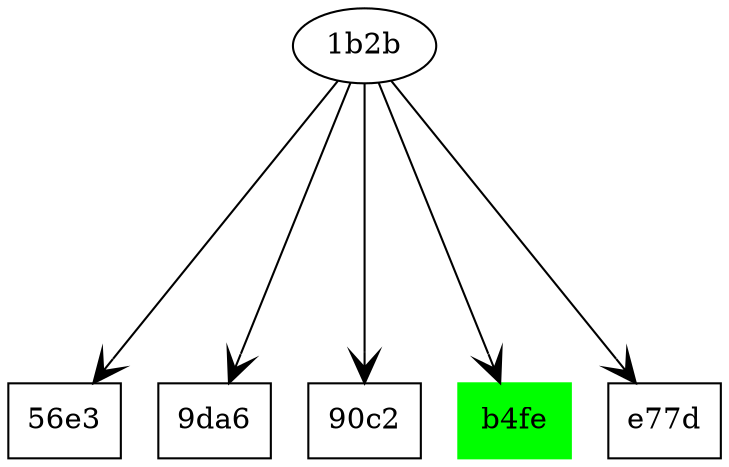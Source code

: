 // Also Likes Graph
digraph also_likes {
	edge [arrowhead=vee arrowsize=1.5]
	ranksep=2
	"56e3" [label="56e3" shape=box]
	"1b2b" [label="1b2b"]
	"1b2b" -> "56e3"
	"9da6" [label="9da6" shape=box]
	"1b2b" [label="1b2b"]
	"1b2b" -> "9da6"
	"90c2" [label="90c2" shape=box]
	"1b2b" [label="1b2b"]
	"1b2b" -> "90c2"
	b4fe [label=b4fe color=green fillcolor=green shape=box style=filled]
	"1b2b" [label="1b2b"]
	"1b2b" -> b4fe
	e77d [label=e77d shape=box]
	"1b2b" [label="1b2b"]
	"1b2b" -> e77d
}
